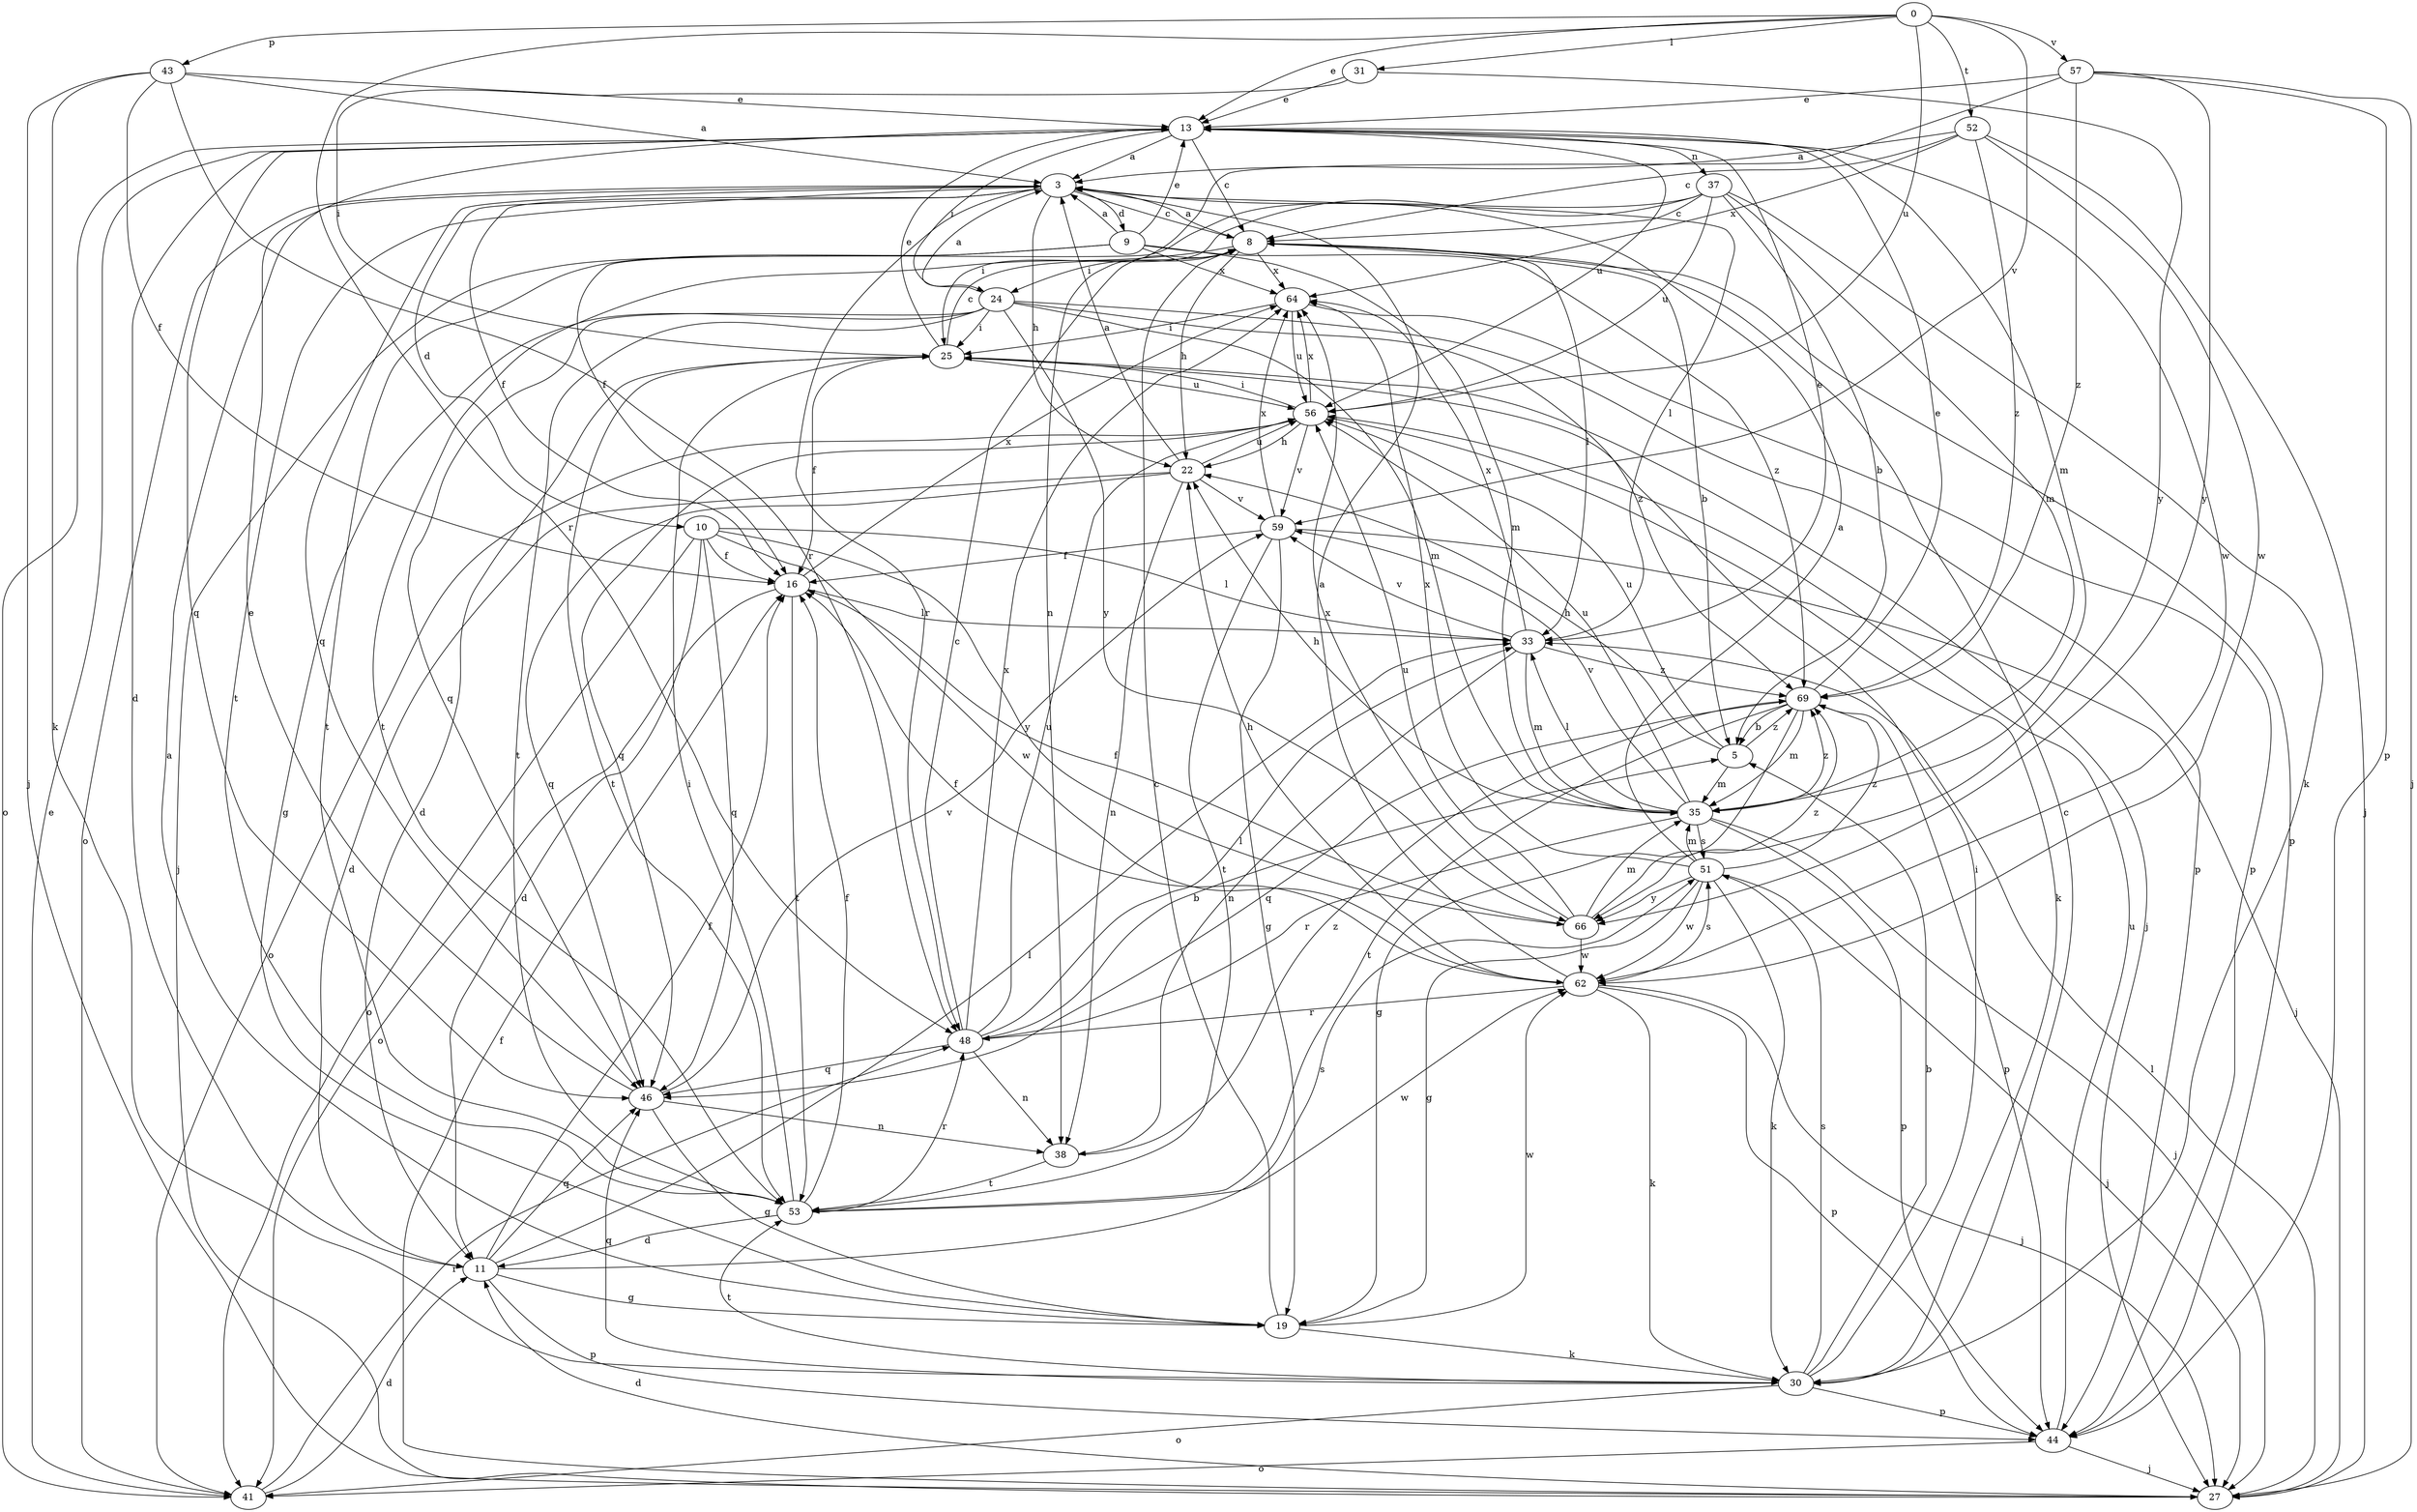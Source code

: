 strict digraph  {
0;
3;
5;
8;
9;
10;
11;
13;
16;
19;
22;
24;
25;
27;
30;
31;
33;
35;
37;
38;
41;
43;
44;
46;
48;
51;
52;
53;
56;
57;
59;
62;
64;
66;
69;
0 -> 13  [label=e];
0 -> 31  [label=l];
0 -> 43  [label=p];
0 -> 48  [label=r];
0 -> 52  [label=t];
0 -> 56  [label=u];
0 -> 57  [label=v];
0 -> 59  [label=v];
3 -> 8  [label=c];
3 -> 9  [label=d];
3 -> 10  [label=d];
3 -> 16  [label=f];
3 -> 22  [label=h];
3 -> 33  [label=l];
3 -> 41  [label=o];
3 -> 46  [label=q];
3 -> 48  [label=r];
3 -> 53  [label=t];
5 -> 22  [label=h];
5 -> 35  [label=m];
5 -> 56  [label=u];
5 -> 69  [label=z];
8 -> 3  [label=a];
8 -> 5  [label=b];
8 -> 22  [label=h];
8 -> 24  [label=i];
8 -> 33  [label=l];
8 -> 44  [label=p];
8 -> 53  [label=t];
8 -> 64  [label=x];
9 -> 3  [label=a];
9 -> 13  [label=e];
9 -> 27  [label=j];
9 -> 35  [label=m];
9 -> 53  [label=t];
9 -> 64  [label=x];
9 -> 69  [label=z];
10 -> 11  [label=d];
10 -> 16  [label=f];
10 -> 33  [label=l];
10 -> 41  [label=o];
10 -> 46  [label=q];
10 -> 62  [label=w];
10 -> 66  [label=y];
11 -> 16  [label=f];
11 -> 19  [label=g];
11 -> 33  [label=l];
11 -> 44  [label=p];
11 -> 46  [label=q];
11 -> 51  [label=s];
13 -> 3  [label=a];
13 -> 8  [label=c];
13 -> 11  [label=d];
13 -> 24  [label=i];
13 -> 35  [label=m];
13 -> 37  [label=n];
13 -> 41  [label=o];
13 -> 46  [label=q];
13 -> 56  [label=u];
13 -> 62  [label=w];
16 -> 33  [label=l];
16 -> 41  [label=o];
16 -> 53  [label=t];
16 -> 64  [label=x];
19 -> 3  [label=a];
19 -> 8  [label=c];
19 -> 30  [label=k];
19 -> 62  [label=w];
22 -> 3  [label=a];
22 -> 11  [label=d];
22 -> 38  [label=n];
22 -> 46  [label=q];
22 -> 56  [label=u];
22 -> 59  [label=v];
24 -> 3  [label=a];
24 -> 19  [label=g];
24 -> 25  [label=i];
24 -> 35  [label=m];
24 -> 44  [label=p];
24 -> 46  [label=q];
24 -> 53  [label=t];
24 -> 66  [label=y];
24 -> 69  [label=z];
25 -> 8  [label=c];
25 -> 11  [label=d];
25 -> 13  [label=e];
25 -> 16  [label=f];
25 -> 27  [label=j];
25 -> 53  [label=t];
25 -> 56  [label=u];
27 -> 11  [label=d];
27 -> 16  [label=f];
27 -> 33  [label=l];
30 -> 5  [label=b];
30 -> 8  [label=c];
30 -> 25  [label=i];
30 -> 41  [label=o];
30 -> 44  [label=p];
30 -> 46  [label=q];
30 -> 51  [label=s];
30 -> 53  [label=t];
31 -> 13  [label=e];
31 -> 25  [label=i];
31 -> 66  [label=y];
33 -> 13  [label=e];
33 -> 35  [label=m];
33 -> 38  [label=n];
33 -> 59  [label=v];
33 -> 64  [label=x];
33 -> 69  [label=z];
35 -> 22  [label=h];
35 -> 27  [label=j];
35 -> 33  [label=l];
35 -> 44  [label=p];
35 -> 48  [label=r];
35 -> 51  [label=s];
35 -> 56  [label=u];
35 -> 59  [label=v];
35 -> 69  [label=z];
37 -> 5  [label=b];
37 -> 8  [label=c];
37 -> 16  [label=f];
37 -> 25  [label=i];
37 -> 30  [label=k];
37 -> 35  [label=m];
37 -> 56  [label=u];
38 -> 53  [label=t];
38 -> 69  [label=z];
41 -> 11  [label=d];
41 -> 13  [label=e];
41 -> 48  [label=r];
43 -> 3  [label=a];
43 -> 13  [label=e];
43 -> 16  [label=f];
43 -> 27  [label=j];
43 -> 30  [label=k];
43 -> 48  [label=r];
44 -> 27  [label=j];
44 -> 41  [label=o];
44 -> 56  [label=u];
46 -> 13  [label=e];
46 -> 19  [label=g];
46 -> 38  [label=n];
46 -> 59  [label=v];
48 -> 5  [label=b];
48 -> 8  [label=c];
48 -> 33  [label=l];
48 -> 38  [label=n];
48 -> 46  [label=q];
48 -> 56  [label=u];
48 -> 64  [label=x];
51 -> 3  [label=a];
51 -> 19  [label=g];
51 -> 27  [label=j];
51 -> 30  [label=k];
51 -> 35  [label=m];
51 -> 62  [label=w];
51 -> 64  [label=x];
51 -> 66  [label=y];
51 -> 69  [label=z];
52 -> 3  [label=a];
52 -> 8  [label=c];
52 -> 27  [label=j];
52 -> 62  [label=w];
52 -> 64  [label=x];
52 -> 69  [label=z];
53 -> 11  [label=d];
53 -> 16  [label=f];
53 -> 25  [label=i];
53 -> 48  [label=r];
53 -> 62  [label=w];
56 -> 22  [label=h];
56 -> 25  [label=i];
56 -> 30  [label=k];
56 -> 41  [label=o];
56 -> 46  [label=q];
56 -> 59  [label=v];
56 -> 64  [label=x];
57 -> 13  [label=e];
57 -> 27  [label=j];
57 -> 38  [label=n];
57 -> 44  [label=p];
57 -> 66  [label=y];
57 -> 69  [label=z];
59 -> 16  [label=f];
59 -> 19  [label=g];
59 -> 27  [label=j];
59 -> 53  [label=t];
59 -> 64  [label=x];
62 -> 3  [label=a];
62 -> 16  [label=f];
62 -> 22  [label=h];
62 -> 27  [label=j];
62 -> 30  [label=k];
62 -> 44  [label=p];
62 -> 48  [label=r];
62 -> 51  [label=s];
64 -> 25  [label=i];
64 -> 44  [label=p];
64 -> 56  [label=u];
66 -> 16  [label=f];
66 -> 35  [label=m];
66 -> 56  [label=u];
66 -> 62  [label=w];
66 -> 64  [label=x];
66 -> 69  [label=z];
69 -> 5  [label=b];
69 -> 13  [label=e];
69 -> 19  [label=g];
69 -> 35  [label=m];
69 -> 44  [label=p];
69 -> 46  [label=q];
69 -> 53  [label=t];
}
